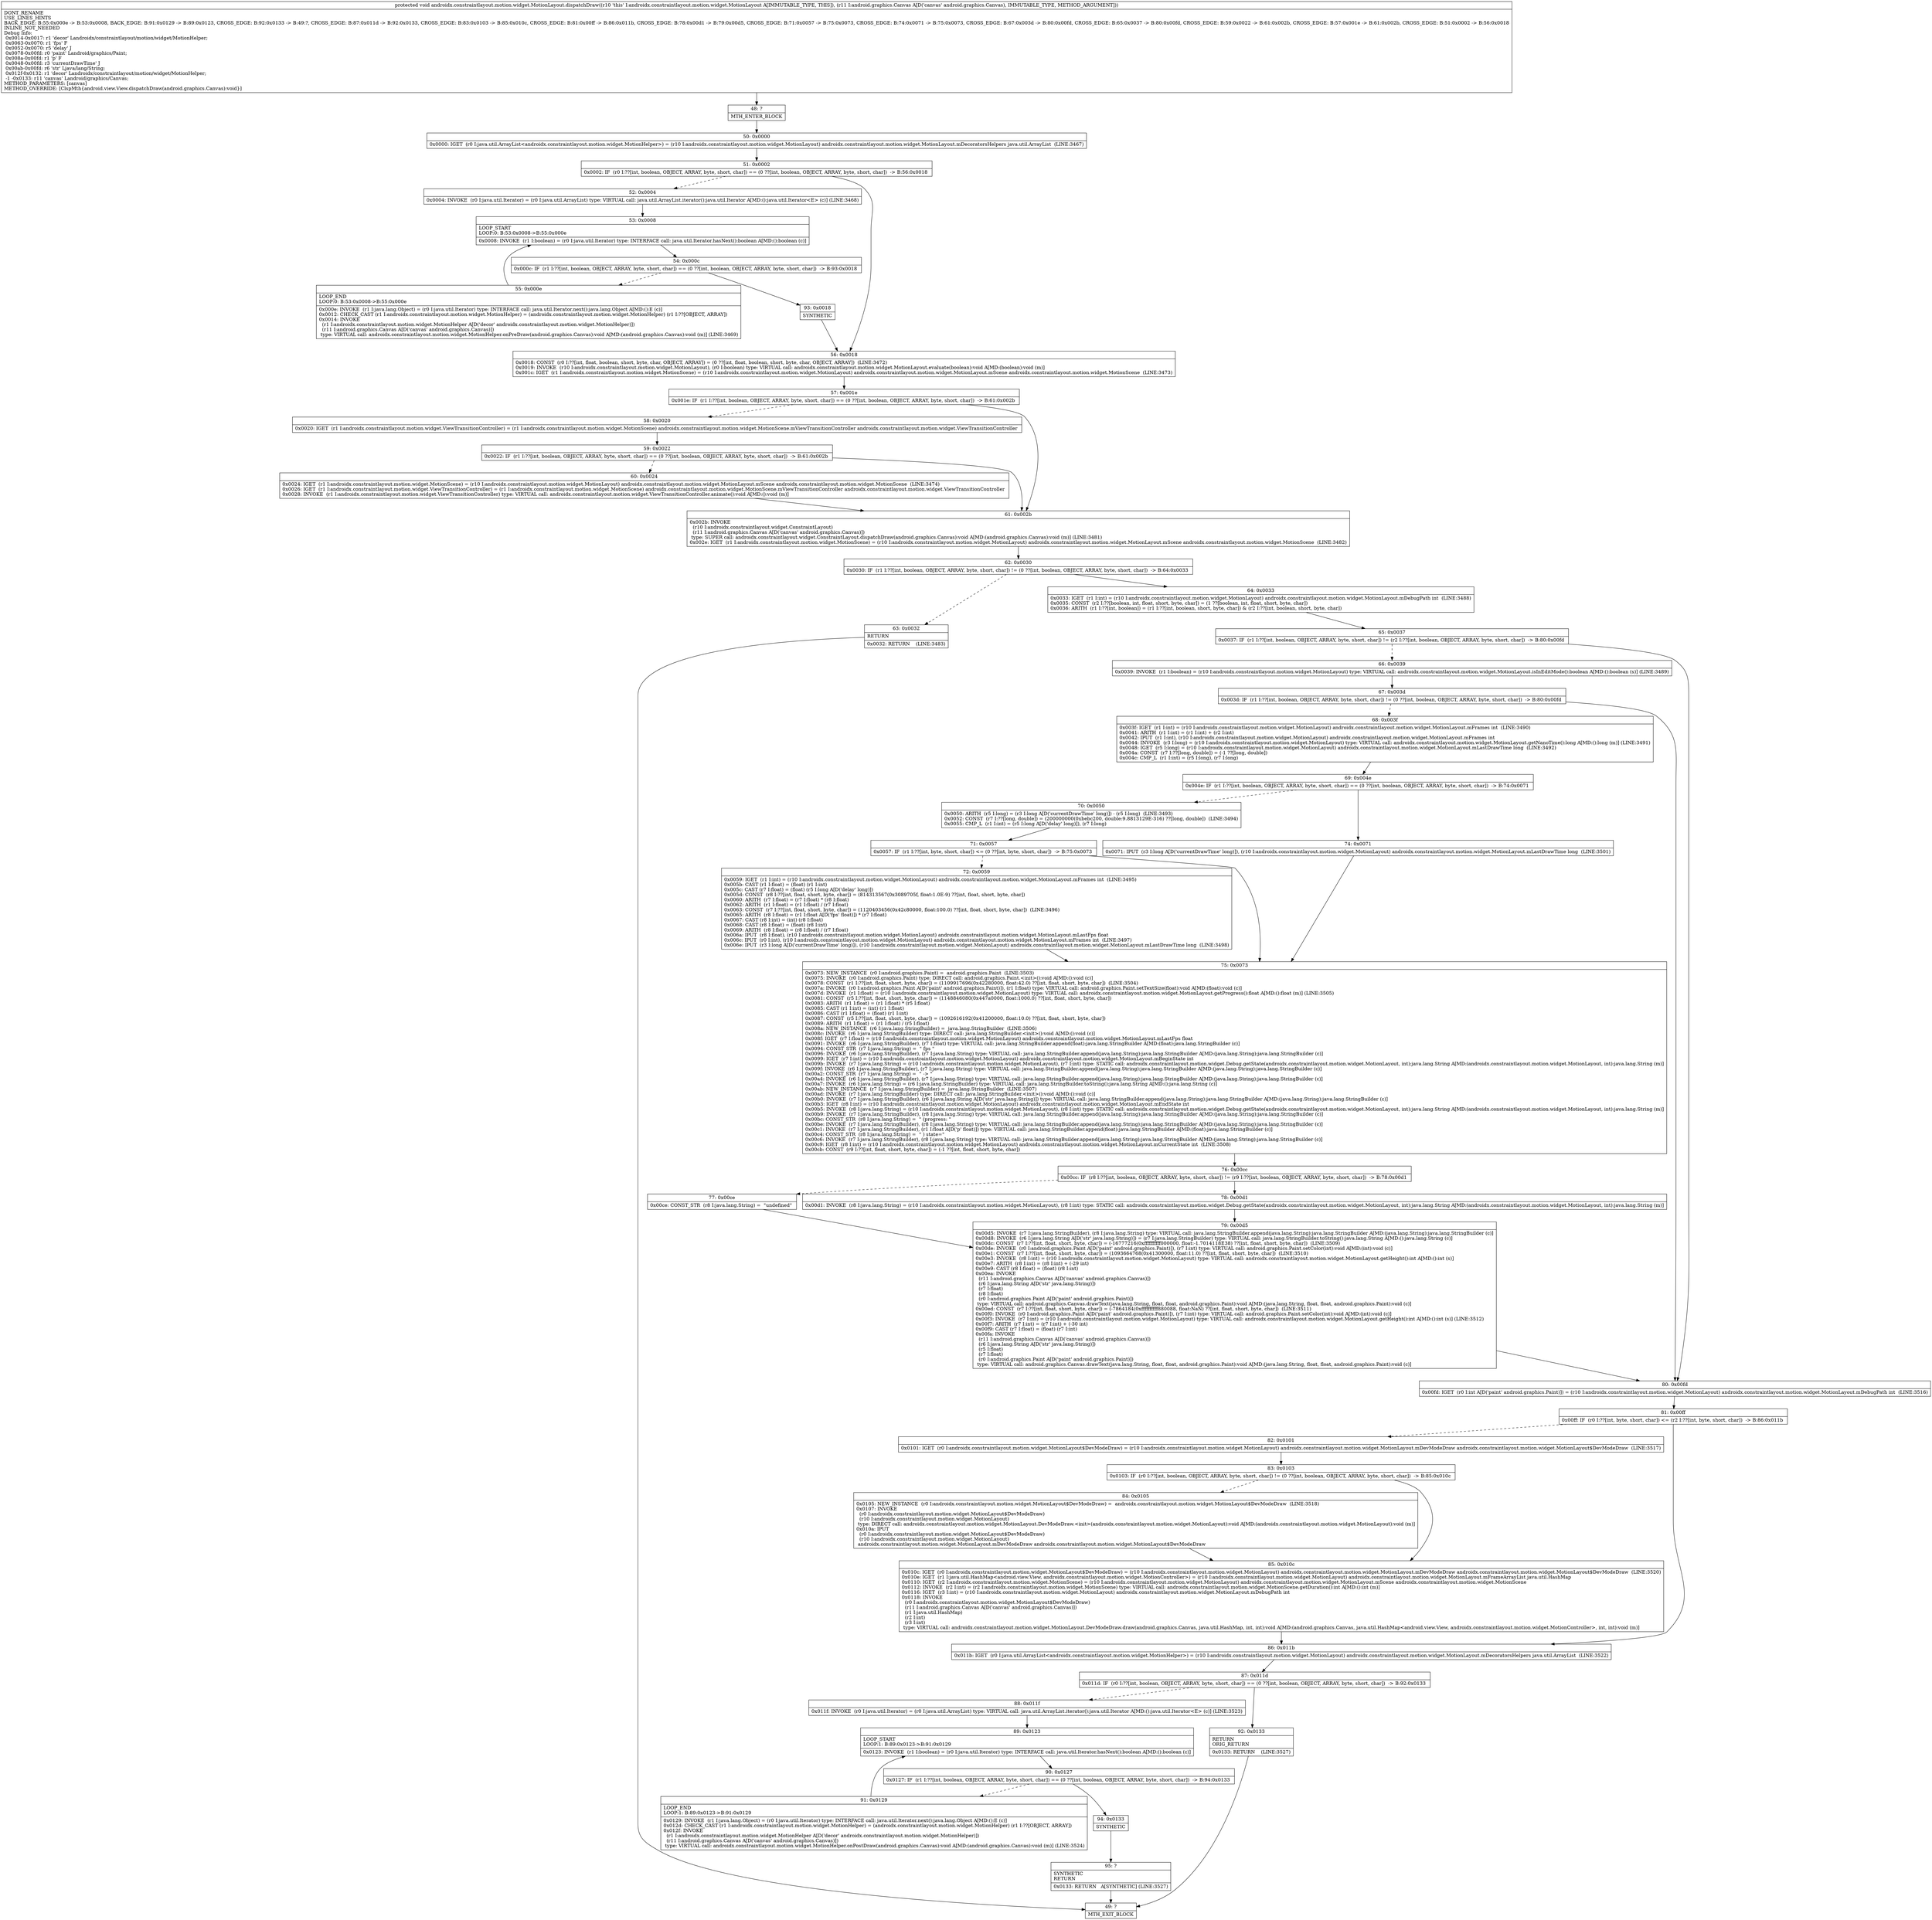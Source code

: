 digraph "CFG forandroidx.constraintlayout.motion.widget.MotionLayout.dispatchDraw(Landroid\/graphics\/Canvas;)V" {
Node_48 [shape=record,label="{48\:\ ?|MTH_ENTER_BLOCK\l}"];
Node_50 [shape=record,label="{50\:\ 0x0000|0x0000: IGET  (r0 I:java.util.ArrayList\<androidx.constraintlayout.motion.widget.MotionHelper\>) = (r10 I:androidx.constraintlayout.motion.widget.MotionLayout) androidx.constraintlayout.motion.widget.MotionLayout.mDecoratorsHelpers java.util.ArrayList  (LINE:3467)\l}"];
Node_51 [shape=record,label="{51\:\ 0x0002|0x0002: IF  (r0 I:??[int, boolean, OBJECT, ARRAY, byte, short, char]) == (0 ??[int, boolean, OBJECT, ARRAY, byte, short, char])  \-\> B:56:0x0018 \l}"];
Node_52 [shape=record,label="{52\:\ 0x0004|0x0004: INVOKE  (r0 I:java.util.Iterator) = (r0 I:java.util.ArrayList) type: VIRTUAL call: java.util.ArrayList.iterator():java.util.Iterator A[MD:():java.util.Iterator\<E\> (c)] (LINE:3468)\l}"];
Node_53 [shape=record,label="{53\:\ 0x0008|LOOP_START\lLOOP:0: B:53:0x0008\-\>B:55:0x000e\l|0x0008: INVOKE  (r1 I:boolean) = (r0 I:java.util.Iterator) type: INTERFACE call: java.util.Iterator.hasNext():boolean A[MD:():boolean (c)]\l}"];
Node_54 [shape=record,label="{54\:\ 0x000c|0x000c: IF  (r1 I:??[int, boolean, OBJECT, ARRAY, byte, short, char]) == (0 ??[int, boolean, OBJECT, ARRAY, byte, short, char])  \-\> B:93:0x0018 \l}"];
Node_55 [shape=record,label="{55\:\ 0x000e|LOOP_END\lLOOP:0: B:53:0x0008\-\>B:55:0x000e\l|0x000e: INVOKE  (r1 I:java.lang.Object) = (r0 I:java.util.Iterator) type: INTERFACE call: java.util.Iterator.next():java.lang.Object A[MD:():E (c)]\l0x0012: CHECK_CAST (r1 I:androidx.constraintlayout.motion.widget.MotionHelper) = (androidx.constraintlayout.motion.widget.MotionHelper) (r1 I:??[OBJECT, ARRAY]) \l0x0014: INVOKE  \l  (r1 I:androidx.constraintlayout.motion.widget.MotionHelper A[D('decor' androidx.constraintlayout.motion.widget.MotionHelper)])\l  (r11 I:android.graphics.Canvas A[D('canvas' android.graphics.Canvas)])\l type: VIRTUAL call: androidx.constraintlayout.motion.widget.MotionHelper.onPreDraw(android.graphics.Canvas):void A[MD:(android.graphics.Canvas):void (m)] (LINE:3469)\l}"];
Node_93 [shape=record,label="{93\:\ 0x0018|SYNTHETIC\l}"];
Node_56 [shape=record,label="{56\:\ 0x0018|0x0018: CONST  (r0 I:??[int, float, boolean, short, byte, char, OBJECT, ARRAY]) = (0 ??[int, float, boolean, short, byte, char, OBJECT, ARRAY])  (LINE:3472)\l0x0019: INVOKE  (r10 I:androidx.constraintlayout.motion.widget.MotionLayout), (r0 I:boolean) type: VIRTUAL call: androidx.constraintlayout.motion.widget.MotionLayout.evaluate(boolean):void A[MD:(boolean):void (m)]\l0x001c: IGET  (r1 I:androidx.constraintlayout.motion.widget.MotionScene) = (r10 I:androidx.constraintlayout.motion.widget.MotionLayout) androidx.constraintlayout.motion.widget.MotionLayout.mScene androidx.constraintlayout.motion.widget.MotionScene  (LINE:3473)\l}"];
Node_57 [shape=record,label="{57\:\ 0x001e|0x001e: IF  (r1 I:??[int, boolean, OBJECT, ARRAY, byte, short, char]) == (0 ??[int, boolean, OBJECT, ARRAY, byte, short, char])  \-\> B:61:0x002b \l}"];
Node_58 [shape=record,label="{58\:\ 0x0020|0x0020: IGET  (r1 I:androidx.constraintlayout.motion.widget.ViewTransitionController) = (r1 I:androidx.constraintlayout.motion.widget.MotionScene) androidx.constraintlayout.motion.widget.MotionScene.mViewTransitionController androidx.constraintlayout.motion.widget.ViewTransitionController \l}"];
Node_59 [shape=record,label="{59\:\ 0x0022|0x0022: IF  (r1 I:??[int, boolean, OBJECT, ARRAY, byte, short, char]) == (0 ??[int, boolean, OBJECT, ARRAY, byte, short, char])  \-\> B:61:0x002b \l}"];
Node_60 [shape=record,label="{60\:\ 0x0024|0x0024: IGET  (r1 I:androidx.constraintlayout.motion.widget.MotionScene) = (r10 I:androidx.constraintlayout.motion.widget.MotionLayout) androidx.constraintlayout.motion.widget.MotionLayout.mScene androidx.constraintlayout.motion.widget.MotionScene  (LINE:3474)\l0x0026: IGET  (r1 I:androidx.constraintlayout.motion.widget.ViewTransitionController) = (r1 I:androidx.constraintlayout.motion.widget.MotionScene) androidx.constraintlayout.motion.widget.MotionScene.mViewTransitionController androidx.constraintlayout.motion.widget.ViewTransitionController \l0x0028: INVOKE  (r1 I:androidx.constraintlayout.motion.widget.ViewTransitionController) type: VIRTUAL call: androidx.constraintlayout.motion.widget.ViewTransitionController.animate():void A[MD:():void (m)]\l}"];
Node_61 [shape=record,label="{61\:\ 0x002b|0x002b: INVOKE  \l  (r10 I:androidx.constraintlayout.widget.ConstraintLayout)\l  (r11 I:android.graphics.Canvas A[D('canvas' android.graphics.Canvas)])\l type: SUPER call: androidx.constraintlayout.widget.ConstraintLayout.dispatchDraw(android.graphics.Canvas):void A[MD:(android.graphics.Canvas):void (m)] (LINE:3481)\l0x002e: IGET  (r1 I:androidx.constraintlayout.motion.widget.MotionScene) = (r10 I:androidx.constraintlayout.motion.widget.MotionLayout) androidx.constraintlayout.motion.widget.MotionLayout.mScene androidx.constraintlayout.motion.widget.MotionScene  (LINE:3482)\l}"];
Node_62 [shape=record,label="{62\:\ 0x0030|0x0030: IF  (r1 I:??[int, boolean, OBJECT, ARRAY, byte, short, char]) != (0 ??[int, boolean, OBJECT, ARRAY, byte, short, char])  \-\> B:64:0x0033 \l}"];
Node_63 [shape=record,label="{63\:\ 0x0032|RETURN\l|0x0032: RETURN    (LINE:3483)\l}"];
Node_49 [shape=record,label="{49\:\ ?|MTH_EXIT_BLOCK\l}"];
Node_64 [shape=record,label="{64\:\ 0x0033|0x0033: IGET  (r1 I:int) = (r10 I:androidx.constraintlayout.motion.widget.MotionLayout) androidx.constraintlayout.motion.widget.MotionLayout.mDebugPath int  (LINE:3488)\l0x0035: CONST  (r2 I:??[boolean, int, float, short, byte, char]) = (1 ??[boolean, int, float, short, byte, char]) \l0x0036: ARITH  (r1 I:??[int, boolean]) = (r1 I:??[int, boolean, short, byte, char]) & (r2 I:??[int, boolean, short, byte, char]) \l}"];
Node_65 [shape=record,label="{65\:\ 0x0037|0x0037: IF  (r1 I:??[int, boolean, OBJECT, ARRAY, byte, short, char]) != (r2 I:??[int, boolean, OBJECT, ARRAY, byte, short, char])  \-\> B:80:0x00fd \l}"];
Node_66 [shape=record,label="{66\:\ 0x0039|0x0039: INVOKE  (r1 I:boolean) = (r10 I:androidx.constraintlayout.motion.widget.MotionLayout) type: VIRTUAL call: androidx.constraintlayout.motion.widget.MotionLayout.isInEditMode():boolean A[MD:():boolean (s)] (LINE:3489)\l}"];
Node_67 [shape=record,label="{67\:\ 0x003d|0x003d: IF  (r1 I:??[int, boolean, OBJECT, ARRAY, byte, short, char]) != (0 ??[int, boolean, OBJECT, ARRAY, byte, short, char])  \-\> B:80:0x00fd \l}"];
Node_68 [shape=record,label="{68\:\ 0x003f|0x003f: IGET  (r1 I:int) = (r10 I:androidx.constraintlayout.motion.widget.MotionLayout) androidx.constraintlayout.motion.widget.MotionLayout.mFrames int  (LINE:3490)\l0x0041: ARITH  (r1 I:int) = (r1 I:int) + (r2 I:int) \l0x0042: IPUT  (r1 I:int), (r10 I:androidx.constraintlayout.motion.widget.MotionLayout) androidx.constraintlayout.motion.widget.MotionLayout.mFrames int \l0x0044: INVOKE  (r3 I:long) = (r10 I:androidx.constraintlayout.motion.widget.MotionLayout) type: VIRTUAL call: androidx.constraintlayout.motion.widget.MotionLayout.getNanoTime():long A[MD:():long (m)] (LINE:3491)\l0x0048: IGET  (r5 I:long) = (r10 I:androidx.constraintlayout.motion.widget.MotionLayout) androidx.constraintlayout.motion.widget.MotionLayout.mLastDrawTime long  (LINE:3492)\l0x004a: CONST  (r7 I:??[long, double]) = (\-1 ??[long, double]) \l0x004c: CMP_L  (r1 I:int) = (r5 I:long), (r7 I:long) \l}"];
Node_69 [shape=record,label="{69\:\ 0x004e|0x004e: IF  (r1 I:??[int, boolean, OBJECT, ARRAY, byte, short, char]) == (0 ??[int, boolean, OBJECT, ARRAY, byte, short, char])  \-\> B:74:0x0071 \l}"];
Node_70 [shape=record,label="{70\:\ 0x0050|0x0050: ARITH  (r5 I:long) = (r3 I:long A[D('currentDrawTime' long)]) \- (r5 I:long)  (LINE:3493)\l0x0052: CONST  (r7 I:??[long, double]) = (200000000(0xbebc200, double:9.8813129E\-316) ??[long, double])  (LINE:3494)\l0x0055: CMP_L  (r1 I:int) = (r5 I:long A[D('delay' long)]), (r7 I:long) \l}"];
Node_71 [shape=record,label="{71\:\ 0x0057|0x0057: IF  (r1 I:??[int, byte, short, char]) \<= (0 ??[int, byte, short, char])  \-\> B:75:0x0073 \l}"];
Node_72 [shape=record,label="{72\:\ 0x0059|0x0059: IGET  (r1 I:int) = (r10 I:androidx.constraintlayout.motion.widget.MotionLayout) androidx.constraintlayout.motion.widget.MotionLayout.mFrames int  (LINE:3495)\l0x005b: CAST (r1 I:float) = (float) (r1 I:int) \l0x005c: CAST (r7 I:float) = (float) (r5 I:long A[D('delay' long)]) \l0x005d: CONST  (r8 I:??[int, float, short, byte, char]) = (814313567(0x3089705f, float:1.0E\-9) ??[int, float, short, byte, char]) \l0x0060: ARITH  (r7 I:float) = (r7 I:float) * (r8 I:float) \l0x0062: ARITH  (r1 I:float) = (r1 I:float) \/ (r7 I:float) \l0x0063: CONST  (r7 I:??[int, float, short, byte, char]) = (1120403456(0x42c80000, float:100.0) ??[int, float, short, byte, char])  (LINE:3496)\l0x0065: ARITH  (r8 I:float) = (r1 I:float A[D('fps' float)]) * (r7 I:float) \l0x0067: CAST (r8 I:int) = (int) (r8 I:float) \l0x0068: CAST (r8 I:float) = (float) (r8 I:int) \l0x0069: ARITH  (r8 I:float) = (r8 I:float) \/ (r7 I:float) \l0x006a: IPUT  (r8 I:float), (r10 I:androidx.constraintlayout.motion.widget.MotionLayout) androidx.constraintlayout.motion.widget.MotionLayout.mLastFps float \l0x006c: IPUT  (r0 I:int), (r10 I:androidx.constraintlayout.motion.widget.MotionLayout) androidx.constraintlayout.motion.widget.MotionLayout.mFrames int  (LINE:3497)\l0x006e: IPUT  (r3 I:long A[D('currentDrawTime' long)]), (r10 I:androidx.constraintlayout.motion.widget.MotionLayout) androidx.constraintlayout.motion.widget.MotionLayout.mLastDrawTime long  (LINE:3498)\l}"];
Node_75 [shape=record,label="{75\:\ 0x0073|0x0073: NEW_INSTANCE  (r0 I:android.graphics.Paint) =  android.graphics.Paint  (LINE:3503)\l0x0075: INVOKE  (r0 I:android.graphics.Paint) type: DIRECT call: android.graphics.Paint.\<init\>():void A[MD:():void (c)]\l0x0078: CONST  (r1 I:??[int, float, short, byte, char]) = (1109917696(0x42280000, float:42.0) ??[int, float, short, byte, char])  (LINE:3504)\l0x007a: INVOKE  (r0 I:android.graphics.Paint A[D('paint' android.graphics.Paint)]), (r1 I:float) type: VIRTUAL call: android.graphics.Paint.setTextSize(float):void A[MD:(float):void (c)]\l0x007d: INVOKE  (r1 I:float) = (r10 I:androidx.constraintlayout.motion.widget.MotionLayout) type: VIRTUAL call: androidx.constraintlayout.motion.widget.MotionLayout.getProgress():float A[MD:():float (m)] (LINE:3505)\l0x0081: CONST  (r5 I:??[int, float, short, byte, char]) = (1148846080(0x447a0000, float:1000.0) ??[int, float, short, byte, char]) \l0x0083: ARITH  (r1 I:float) = (r1 I:float) * (r5 I:float) \l0x0085: CAST (r1 I:int) = (int) (r1 I:float) \l0x0086: CAST (r1 I:float) = (float) (r1 I:int) \l0x0087: CONST  (r5 I:??[int, float, short, byte, char]) = (1092616192(0x41200000, float:10.0) ??[int, float, short, byte, char]) \l0x0089: ARITH  (r1 I:float) = (r1 I:float) \/ (r5 I:float) \l0x008a: NEW_INSTANCE  (r6 I:java.lang.StringBuilder) =  java.lang.StringBuilder  (LINE:3506)\l0x008c: INVOKE  (r6 I:java.lang.StringBuilder) type: DIRECT call: java.lang.StringBuilder.\<init\>():void A[MD:():void (c)]\l0x008f: IGET  (r7 I:float) = (r10 I:androidx.constraintlayout.motion.widget.MotionLayout) androidx.constraintlayout.motion.widget.MotionLayout.mLastFps float \l0x0091: INVOKE  (r6 I:java.lang.StringBuilder), (r7 I:float) type: VIRTUAL call: java.lang.StringBuilder.append(float):java.lang.StringBuilder A[MD:(float):java.lang.StringBuilder (c)]\l0x0094: CONST_STR  (r7 I:java.lang.String) =  \" fps \" \l0x0096: INVOKE  (r6 I:java.lang.StringBuilder), (r7 I:java.lang.String) type: VIRTUAL call: java.lang.StringBuilder.append(java.lang.String):java.lang.StringBuilder A[MD:(java.lang.String):java.lang.StringBuilder (c)]\l0x0099: IGET  (r7 I:int) = (r10 I:androidx.constraintlayout.motion.widget.MotionLayout) androidx.constraintlayout.motion.widget.MotionLayout.mBeginState int \l0x009b: INVOKE  (r7 I:java.lang.String) = (r10 I:androidx.constraintlayout.motion.widget.MotionLayout), (r7 I:int) type: STATIC call: androidx.constraintlayout.motion.widget.Debug.getState(androidx.constraintlayout.motion.widget.MotionLayout, int):java.lang.String A[MD:(androidx.constraintlayout.motion.widget.MotionLayout, int):java.lang.String (m)]\l0x009f: INVOKE  (r6 I:java.lang.StringBuilder), (r7 I:java.lang.String) type: VIRTUAL call: java.lang.StringBuilder.append(java.lang.String):java.lang.StringBuilder A[MD:(java.lang.String):java.lang.StringBuilder (c)]\l0x00a2: CONST_STR  (r7 I:java.lang.String) =  \" \-\> \" \l0x00a4: INVOKE  (r6 I:java.lang.StringBuilder), (r7 I:java.lang.String) type: VIRTUAL call: java.lang.StringBuilder.append(java.lang.String):java.lang.StringBuilder A[MD:(java.lang.String):java.lang.StringBuilder (c)]\l0x00a7: INVOKE  (r6 I:java.lang.String) = (r6 I:java.lang.StringBuilder) type: VIRTUAL call: java.lang.StringBuilder.toString():java.lang.String A[MD:():java.lang.String (c)]\l0x00ab: NEW_INSTANCE  (r7 I:java.lang.StringBuilder) =  java.lang.StringBuilder  (LINE:3507)\l0x00ad: INVOKE  (r7 I:java.lang.StringBuilder) type: DIRECT call: java.lang.StringBuilder.\<init\>():void A[MD:():void (c)]\l0x00b0: INVOKE  (r7 I:java.lang.StringBuilder), (r6 I:java.lang.String A[D('str' java.lang.String)]) type: VIRTUAL call: java.lang.StringBuilder.append(java.lang.String):java.lang.StringBuilder A[MD:(java.lang.String):java.lang.StringBuilder (c)]\l0x00b3: IGET  (r8 I:int) = (r10 I:androidx.constraintlayout.motion.widget.MotionLayout) androidx.constraintlayout.motion.widget.MotionLayout.mEndState int \l0x00b5: INVOKE  (r8 I:java.lang.String) = (r10 I:androidx.constraintlayout.motion.widget.MotionLayout), (r8 I:int) type: STATIC call: androidx.constraintlayout.motion.widget.Debug.getState(androidx.constraintlayout.motion.widget.MotionLayout, int):java.lang.String A[MD:(androidx.constraintlayout.motion.widget.MotionLayout, int):java.lang.String (m)]\l0x00b9: INVOKE  (r7 I:java.lang.StringBuilder), (r8 I:java.lang.String) type: VIRTUAL call: java.lang.StringBuilder.append(java.lang.String):java.lang.StringBuilder A[MD:(java.lang.String):java.lang.StringBuilder (c)]\l0x00bc: CONST_STR  (r8 I:java.lang.String) =  \" (progress: \" \l0x00be: INVOKE  (r7 I:java.lang.StringBuilder), (r8 I:java.lang.String) type: VIRTUAL call: java.lang.StringBuilder.append(java.lang.String):java.lang.StringBuilder A[MD:(java.lang.String):java.lang.StringBuilder (c)]\l0x00c1: INVOKE  (r7 I:java.lang.StringBuilder), (r1 I:float A[D('p' float)]) type: VIRTUAL call: java.lang.StringBuilder.append(float):java.lang.StringBuilder A[MD:(float):java.lang.StringBuilder (c)]\l0x00c4: CONST_STR  (r8 I:java.lang.String) =  \" ) state=\" \l0x00c6: INVOKE  (r7 I:java.lang.StringBuilder), (r8 I:java.lang.String) type: VIRTUAL call: java.lang.StringBuilder.append(java.lang.String):java.lang.StringBuilder A[MD:(java.lang.String):java.lang.StringBuilder (c)]\l0x00c9: IGET  (r8 I:int) = (r10 I:androidx.constraintlayout.motion.widget.MotionLayout) androidx.constraintlayout.motion.widget.MotionLayout.mCurrentState int  (LINE:3508)\l0x00cb: CONST  (r9 I:??[int, float, short, byte, char]) = (\-1 ??[int, float, short, byte, char]) \l}"];
Node_76 [shape=record,label="{76\:\ 0x00cc|0x00cc: IF  (r8 I:??[int, boolean, OBJECT, ARRAY, byte, short, char]) != (r9 I:??[int, boolean, OBJECT, ARRAY, byte, short, char])  \-\> B:78:0x00d1 \l}"];
Node_77 [shape=record,label="{77\:\ 0x00ce|0x00ce: CONST_STR  (r8 I:java.lang.String) =  \"undefined\" \l}"];
Node_79 [shape=record,label="{79\:\ 0x00d5|0x00d5: INVOKE  (r7 I:java.lang.StringBuilder), (r8 I:java.lang.String) type: VIRTUAL call: java.lang.StringBuilder.append(java.lang.String):java.lang.StringBuilder A[MD:(java.lang.String):java.lang.StringBuilder (c)]\l0x00d8: INVOKE  (r6 I:java.lang.String A[D('str' java.lang.String)]) = (r7 I:java.lang.StringBuilder) type: VIRTUAL call: java.lang.StringBuilder.toString():java.lang.String A[MD:():java.lang.String (c)]\l0x00dc: CONST  (r7 I:??[int, float, short, byte, char]) = (\-16777216(0xffffffffff000000, float:\-1.7014118E38) ??[int, float, short, byte, char])  (LINE:3509)\l0x00de: INVOKE  (r0 I:android.graphics.Paint A[D('paint' android.graphics.Paint)]), (r7 I:int) type: VIRTUAL call: android.graphics.Paint.setColor(int):void A[MD:(int):void (c)]\l0x00e1: CONST  (r7 I:??[int, float, short, byte, char]) = (1093664768(0x41300000, float:11.0) ??[int, float, short, byte, char])  (LINE:3510)\l0x00e3: INVOKE  (r8 I:int) = (r10 I:androidx.constraintlayout.motion.widget.MotionLayout) type: VIRTUAL call: androidx.constraintlayout.motion.widget.MotionLayout.getHeight():int A[MD:():int (s)]\l0x00e7: ARITH  (r8 I:int) = (r8 I:int) + (\-29 int) \l0x00e9: CAST (r8 I:float) = (float) (r8 I:int) \l0x00ea: INVOKE  \l  (r11 I:android.graphics.Canvas A[D('canvas' android.graphics.Canvas)])\l  (r6 I:java.lang.String A[D('str' java.lang.String)])\l  (r7 I:float)\l  (r8 I:float)\l  (r0 I:android.graphics.Paint A[D('paint' android.graphics.Paint)])\l type: VIRTUAL call: android.graphics.Canvas.drawText(java.lang.String, float, float, android.graphics.Paint):void A[MD:(java.lang.String, float, float, android.graphics.Paint):void (c)]\l0x00ed: CONST  (r7 I:??[int, float, short, byte, char]) = (\-7864184(0xffffffffff880088, float:NaN) ??[int, float, short, byte, char])  (LINE:3511)\l0x00f0: INVOKE  (r0 I:android.graphics.Paint A[D('paint' android.graphics.Paint)]), (r7 I:int) type: VIRTUAL call: android.graphics.Paint.setColor(int):void A[MD:(int):void (c)]\l0x00f3: INVOKE  (r7 I:int) = (r10 I:androidx.constraintlayout.motion.widget.MotionLayout) type: VIRTUAL call: androidx.constraintlayout.motion.widget.MotionLayout.getHeight():int A[MD:():int (s)] (LINE:3512)\l0x00f7: ARITH  (r7 I:int) = (r7 I:int) + (\-30 int) \l0x00f9: CAST (r7 I:float) = (float) (r7 I:int) \l0x00fa: INVOKE  \l  (r11 I:android.graphics.Canvas A[D('canvas' android.graphics.Canvas)])\l  (r6 I:java.lang.String A[D('str' java.lang.String)])\l  (r5 I:float)\l  (r7 I:float)\l  (r0 I:android.graphics.Paint A[D('paint' android.graphics.Paint)])\l type: VIRTUAL call: android.graphics.Canvas.drawText(java.lang.String, float, float, android.graphics.Paint):void A[MD:(java.lang.String, float, float, android.graphics.Paint):void (c)]\l}"];
Node_78 [shape=record,label="{78\:\ 0x00d1|0x00d1: INVOKE  (r8 I:java.lang.String) = (r10 I:androidx.constraintlayout.motion.widget.MotionLayout), (r8 I:int) type: STATIC call: androidx.constraintlayout.motion.widget.Debug.getState(androidx.constraintlayout.motion.widget.MotionLayout, int):java.lang.String A[MD:(androidx.constraintlayout.motion.widget.MotionLayout, int):java.lang.String (m)]\l}"];
Node_74 [shape=record,label="{74\:\ 0x0071|0x0071: IPUT  (r3 I:long A[D('currentDrawTime' long)]), (r10 I:androidx.constraintlayout.motion.widget.MotionLayout) androidx.constraintlayout.motion.widget.MotionLayout.mLastDrawTime long  (LINE:3501)\l}"];
Node_80 [shape=record,label="{80\:\ 0x00fd|0x00fd: IGET  (r0 I:int A[D('paint' android.graphics.Paint)]) = (r10 I:androidx.constraintlayout.motion.widget.MotionLayout) androidx.constraintlayout.motion.widget.MotionLayout.mDebugPath int  (LINE:3516)\l}"];
Node_81 [shape=record,label="{81\:\ 0x00ff|0x00ff: IF  (r0 I:??[int, byte, short, char]) \<= (r2 I:??[int, byte, short, char])  \-\> B:86:0x011b \l}"];
Node_82 [shape=record,label="{82\:\ 0x0101|0x0101: IGET  (r0 I:androidx.constraintlayout.motion.widget.MotionLayout$DevModeDraw) = (r10 I:androidx.constraintlayout.motion.widget.MotionLayout) androidx.constraintlayout.motion.widget.MotionLayout.mDevModeDraw androidx.constraintlayout.motion.widget.MotionLayout$DevModeDraw  (LINE:3517)\l}"];
Node_83 [shape=record,label="{83\:\ 0x0103|0x0103: IF  (r0 I:??[int, boolean, OBJECT, ARRAY, byte, short, char]) != (0 ??[int, boolean, OBJECT, ARRAY, byte, short, char])  \-\> B:85:0x010c \l}"];
Node_84 [shape=record,label="{84\:\ 0x0105|0x0105: NEW_INSTANCE  (r0 I:androidx.constraintlayout.motion.widget.MotionLayout$DevModeDraw) =  androidx.constraintlayout.motion.widget.MotionLayout$DevModeDraw  (LINE:3518)\l0x0107: INVOKE  \l  (r0 I:androidx.constraintlayout.motion.widget.MotionLayout$DevModeDraw)\l  (r10 I:androidx.constraintlayout.motion.widget.MotionLayout)\l type: DIRECT call: androidx.constraintlayout.motion.widget.MotionLayout.DevModeDraw.\<init\>(androidx.constraintlayout.motion.widget.MotionLayout):void A[MD:(androidx.constraintlayout.motion.widget.MotionLayout):void (m)]\l0x010a: IPUT  \l  (r0 I:androidx.constraintlayout.motion.widget.MotionLayout$DevModeDraw)\l  (r10 I:androidx.constraintlayout.motion.widget.MotionLayout)\l androidx.constraintlayout.motion.widget.MotionLayout.mDevModeDraw androidx.constraintlayout.motion.widget.MotionLayout$DevModeDraw \l}"];
Node_85 [shape=record,label="{85\:\ 0x010c|0x010c: IGET  (r0 I:androidx.constraintlayout.motion.widget.MotionLayout$DevModeDraw) = (r10 I:androidx.constraintlayout.motion.widget.MotionLayout) androidx.constraintlayout.motion.widget.MotionLayout.mDevModeDraw androidx.constraintlayout.motion.widget.MotionLayout$DevModeDraw  (LINE:3520)\l0x010e: IGET  (r1 I:java.util.HashMap\<android.view.View, androidx.constraintlayout.motion.widget.MotionController\>) = (r10 I:androidx.constraintlayout.motion.widget.MotionLayout) androidx.constraintlayout.motion.widget.MotionLayout.mFrameArrayList java.util.HashMap \l0x0110: IGET  (r2 I:androidx.constraintlayout.motion.widget.MotionScene) = (r10 I:androidx.constraintlayout.motion.widget.MotionLayout) androidx.constraintlayout.motion.widget.MotionLayout.mScene androidx.constraintlayout.motion.widget.MotionScene \l0x0112: INVOKE  (r2 I:int) = (r2 I:androidx.constraintlayout.motion.widget.MotionScene) type: VIRTUAL call: androidx.constraintlayout.motion.widget.MotionScene.getDuration():int A[MD:():int (m)]\l0x0116: IGET  (r3 I:int) = (r10 I:androidx.constraintlayout.motion.widget.MotionLayout) androidx.constraintlayout.motion.widget.MotionLayout.mDebugPath int \l0x0118: INVOKE  \l  (r0 I:androidx.constraintlayout.motion.widget.MotionLayout$DevModeDraw)\l  (r11 I:android.graphics.Canvas A[D('canvas' android.graphics.Canvas)])\l  (r1 I:java.util.HashMap)\l  (r2 I:int)\l  (r3 I:int)\l type: VIRTUAL call: androidx.constraintlayout.motion.widget.MotionLayout.DevModeDraw.draw(android.graphics.Canvas, java.util.HashMap, int, int):void A[MD:(android.graphics.Canvas, java.util.HashMap\<android.view.View, androidx.constraintlayout.motion.widget.MotionController\>, int, int):void (m)]\l}"];
Node_86 [shape=record,label="{86\:\ 0x011b|0x011b: IGET  (r0 I:java.util.ArrayList\<androidx.constraintlayout.motion.widget.MotionHelper\>) = (r10 I:androidx.constraintlayout.motion.widget.MotionLayout) androidx.constraintlayout.motion.widget.MotionLayout.mDecoratorsHelpers java.util.ArrayList  (LINE:3522)\l}"];
Node_87 [shape=record,label="{87\:\ 0x011d|0x011d: IF  (r0 I:??[int, boolean, OBJECT, ARRAY, byte, short, char]) == (0 ??[int, boolean, OBJECT, ARRAY, byte, short, char])  \-\> B:92:0x0133 \l}"];
Node_88 [shape=record,label="{88\:\ 0x011f|0x011f: INVOKE  (r0 I:java.util.Iterator) = (r0 I:java.util.ArrayList) type: VIRTUAL call: java.util.ArrayList.iterator():java.util.Iterator A[MD:():java.util.Iterator\<E\> (c)] (LINE:3523)\l}"];
Node_89 [shape=record,label="{89\:\ 0x0123|LOOP_START\lLOOP:1: B:89:0x0123\-\>B:91:0x0129\l|0x0123: INVOKE  (r1 I:boolean) = (r0 I:java.util.Iterator) type: INTERFACE call: java.util.Iterator.hasNext():boolean A[MD:():boolean (c)]\l}"];
Node_90 [shape=record,label="{90\:\ 0x0127|0x0127: IF  (r1 I:??[int, boolean, OBJECT, ARRAY, byte, short, char]) == (0 ??[int, boolean, OBJECT, ARRAY, byte, short, char])  \-\> B:94:0x0133 \l}"];
Node_91 [shape=record,label="{91\:\ 0x0129|LOOP_END\lLOOP:1: B:89:0x0123\-\>B:91:0x0129\l|0x0129: INVOKE  (r1 I:java.lang.Object) = (r0 I:java.util.Iterator) type: INTERFACE call: java.util.Iterator.next():java.lang.Object A[MD:():E (c)]\l0x012d: CHECK_CAST (r1 I:androidx.constraintlayout.motion.widget.MotionHelper) = (androidx.constraintlayout.motion.widget.MotionHelper) (r1 I:??[OBJECT, ARRAY]) \l0x012f: INVOKE  \l  (r1 I:androidx.constraintlayout.motion.widget.MotionHelper A[D('decor' androidx.constraintlayout.motion.widget.MotionHelper)])\l  (r11 I:android.graphics.Canvas A[D('canvas' android.graphics.Canvas)])\l type: VIRTUAL call: androidx.constraintlayout.motion.widget.MotionHelper.onPostDraw(android.graphics.Canvas):void A[MD:(android.graphics.Canvas):void (m)] (LINE:3524)\l}"];
Node_94 [shape=record,label="{94\:\ 0x0133|SYNTHETIC\l}"];
Node_95 [shape=record,label="{95\:\ ?|SYNTHETIC\lRETURN\l|0x0133: RETURN   A[SYNTHETIC] (LINE:3527)\l}"];
Node_92 [shape=record,label="{92\:\ 0x0133|RETURN\lORIG_RETURN\l|0x0133: RETURN    (LINE:3527)\l}"];
MethodNode[shape=record,label="{protected void androidx.constraintlayout.motion.widget.MotionLayout.dispatchDraw((r10 'this' I:androidx.constraintlayout.motion.widget.MotionLayout A[IMMUTABLE_TYPE, THIS]), (r11 I:android.graphics.Canvas A[D('canvas' android.graphics.Canvas), IMMUTABLE_TYPE, METHOD_ARGUMENT]))  | DONT_RENAME\lUSE_LINES_HINTS\lBACK_EDGE: B:55:0x000e \-\> B:53:0x0008, BACK_EDGE: B:91:0x0129 \-\> B:89:0x0123, CROSS_EDGE: B:92:0x0133 \-\> B:49:?, CROSS_EDGE: B:87:0x011d \-\> B:92:0x0133, CROSS_EDGE: B:83:0x0103 \-\> B:85:0x010c, CROSS_EDGE: B:81:0x00ff \-\> B:86:0x011b, CROSS_EDGE: B:78:0x00d1 \-\> B:79:0x00d5, CROSS_EDGE: B:71:0x0057 \-\> B:75:0x0073, CROSS_EDGE: B:74:0x0071 \-\> B:75:0x0073, CROSS_EDGE: B:67:0x003d \-\> B:80:0x00fd, CROSS_EDGE: B:65:0x0037 \-\> B:80:0x00fd, CROSS_EDGE: B:59:0x0022 \-\> B:61:0x002b, CROSS_EDGE: B:57:0x001e \-\> B:61:0x002b, CROSS_EDGE: B:51:0x0002 \-\> B:56:0x0018\lINLINE_NOT_NEEDED\lDebug Info:\l  0x0014\-0x0017: r1 'decor' Landroidx\/constraintlayout\/motion\/widget\/MotionHelper;\l  0x0063\-0x0070: r1 'fps' F\l  0x0052\-0x0070: r5 'delay' J\l  0x0078\-0x00fd: r0 'paint' Landroid\/graphics\/Paint;\l  0x008a\-0x00fd: r1 'p' F\l  0x0048\-0x00fd: r3 'currentDrawTime' J\l  0x00ab\-0x00fd: r6 'str' Ljava\/lang\/String;\l  0x012f\-0x0132: r1 'decor' Landroidx\/constraintlayout\/motion\/widget\/MotionHelper;\l  \-1 \-0x0133: r11 'canvas' Landroid\/graphics\/Canvas;\lMETHOD_PARAMETERS: [canvas]\lMETHOD_OVERRIDE: [ClspMth\{android.view.View.dispatchDraw(android.graphics.Canvas):void\}]\l}"];
MethodNode -> Node_48;Node_48 -> Node_50;
Node_50 -> Node_51;
Node_51 -> Node_52[style=dashed];
Node_51 -> Node_56;
Node_52 -> Node_53;
Node_53 -> Node_54;
Node_54 -> Node_55[style=dashed];
Node_54 -> Node_93;
Node_55 -> Node_53;
Node_93 -> Node_56;
Node_56 -> Node_57;
Node_57 -> Node_58[style=dashed];
Node_57 -> Node_61;
Node_58 -> Node_59;
Node_59 -> Node_60[style=dashed];
Node_59 -> Node_61;
Node_60 -> Node_61;
Node_61 -> Node_62;
Node_62 -> Node_63[style=dashed];
Node_62 -> Node_64;
Node_63 -> Node_49;
Node_64 -> Node_65;
Node_65 -> Node_66[style=dashed];
Node_65 -> Node_80;
Node_66 -> Node_67;
Node_67 -> Node_68[style=dashed];
Node_67 -> Node_80;
Node_68 -> Node_69;
Node_69 -> Node_70[style=dashed];
Node_69 -> Node_74;
Node_70 -> Node_71;
Node_71 -> Node_72[style=dashed];
Node_71 -> Node_75;
Node_72 -> Node_75;
Node_75 -> Node_76;
Node_76 -> Node_77[style=dashed];
Node_76 -> Node_78;
Node_77 -> Node_79;
Node_79 -> Node_80;
Node_78 -> Node_79;
Node_74 -> Node_75;
Node_80 -> Node_81;
Node_81 -> Node_82[style=dashed];
Node_81 -> Node_86;
Node_82 -> Node_83;
Node_83 -> Node_84[style=dashed];
Node_83 -> Node_85;
Node_84 -> Node_85;
Node_85 -> Node_86;
Node_86 -> Node_87;
Node_87 -> Node_88[style=dashed];
Node_87 -> Node_92;
Node_88 -> Node_89;
Node_89 -> Node_90;
Node_90 -> Node_91[style=dashed];
Node_90 -> Node_94;
Node_91 -> Node_89;
Node_94 -> Node_95;
Node_95 -> Node_49;
Node_92 -> Node_49;
}


